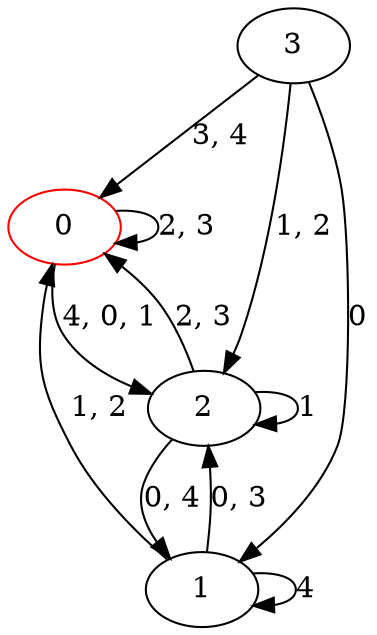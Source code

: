 digraph g {
0 [label= "0"] [color="red"];
1 [label= "1"];
2 [label= "2"];
3 [label= "3"];
1 -> 1[label= "4"];
2 -> 2[label= "1"];
3 -> 1[label= "0"];
0 -> 0[label= "2, 3"];
0 -> 2[label= "4, 0, 1"];
1 -> 2[label= "0, 3"];
1 -> 0[label= "1, 2"];
2 -> 1[label= "0, 4"];
2 -> 0[label= "2, 3"];
3 -> 2[label= "1, 2"];
3 -> 0[label= "3, 4"];
}
